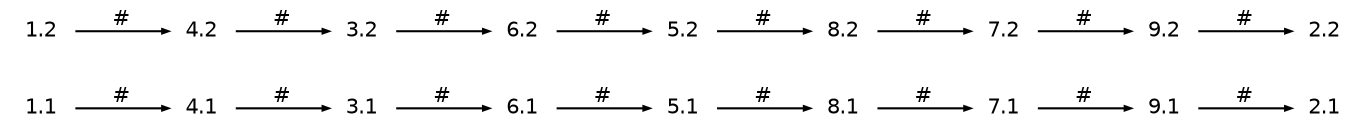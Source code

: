digraph g
{
   graph [rankdir=LR];
   edge [arrowsize=0.3,fontsize=10,fontname=Helvetica];
   node [shape=plaintext,width=.3,height=.2,fontsize=10,fontname=Helvetica];
   1.1->4.1 [label="#"];
   1.2->4.2 [label="#"];
   3.1->6.1 [label="#"];
   3.2->6.2 [label="#"];
   4.1->3.1 [label="#"];
   4.2->3.2 [label="#"];
   5.1->8.1 [label="#"];
   5.2->8.2 [label="#"];
   6.1->5.1 [label="#"];
   6.2->5.2 [label="#"];
   7.1->9.1 [label="#"];
   7.2->9.2 [label="#"];
   8.1->7.1 [label="#"];
   8.2->7.2 [label="#"];
   9.1->2.1 [label="#"];
   9.2->2.2 [label="#"];
}
